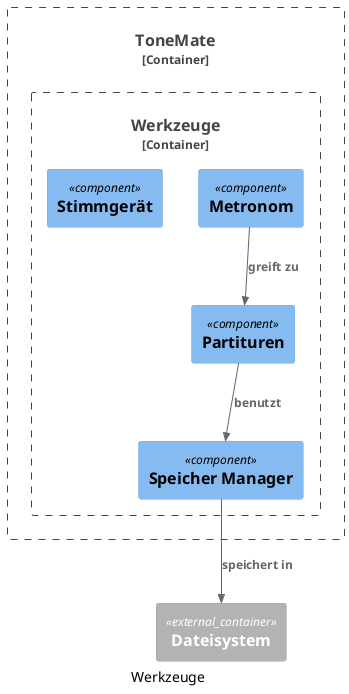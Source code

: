 @startuml
!include <C4/C4_Component>

caption Werkzeuge

Container_Boundary(toneMate, "ToneMate") {
    Container_Boundary(werkzeuge, "Werkzeuge") {
        Component(metronom, "Metronom")
        Component(stimmgeraet, "Stimmgerät")
        Component(noten, "Partituren")
        Component(speicherManager, "Speicher Manager")

        Rel(noten, speicherManager, "benutzt")
        Rel(metronom, noten, "greift zu")
    }
}
Container_Ext(dateiSystem, "Dateisystem")

Rel(speicherManager, dateiSystem, "speichert in")

@enduml